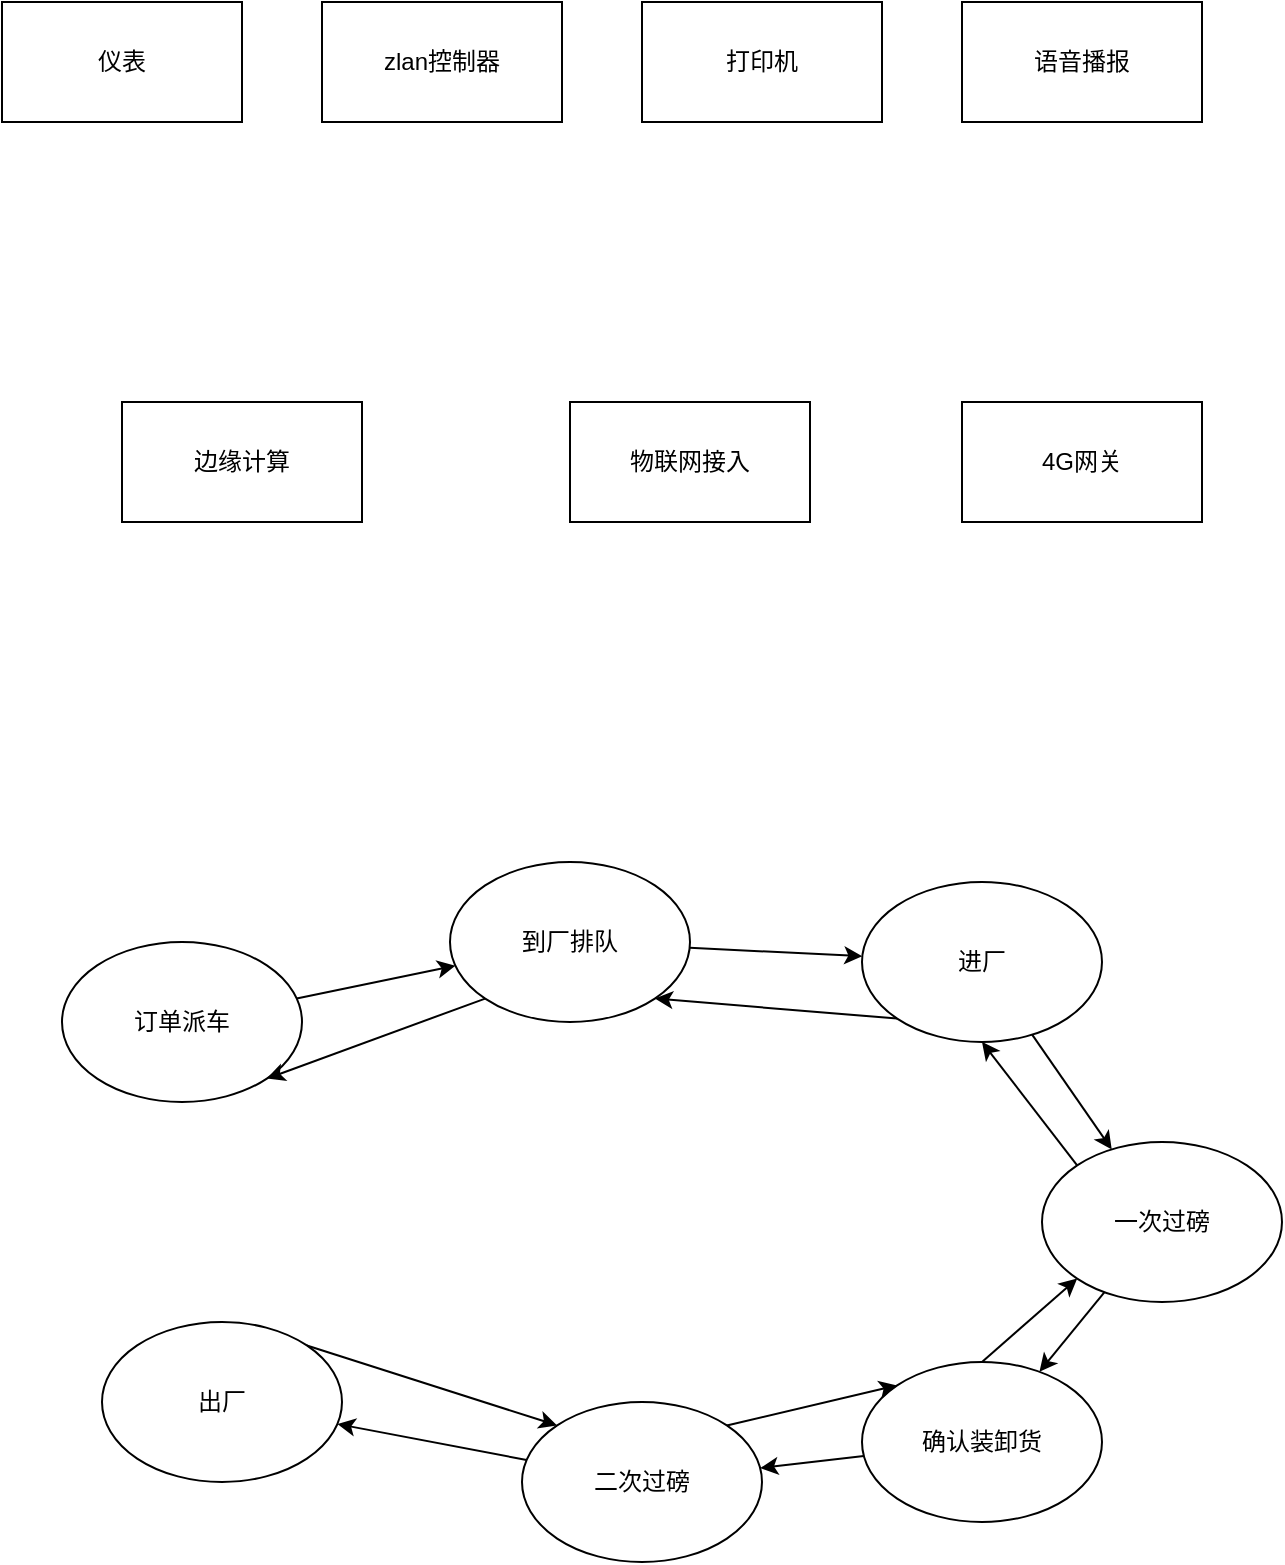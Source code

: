 <mxfile version="14.1.2" type="github">
  <diagram id="4koq1ry8QN4cBAjfcAJF" name="Page-1">
    <mxGraphModel dx="900" dy="621" grid="1" gridSize="10" guides="1" tooltips="1" connect="1" arrows="1" fold="1" page="1" pageScale="1" pageWidth="827" pageHeight="1169" math="0" shadow="0">
      <root>
        <mxCell id="0" />
        <mxCell id="1" parent="0" />
        <mxCell id="8ZB1UldE_h4zuUQrVRv0-1" value="仪表" style="rounded=0;whiteSpace=wrap;html=1;" vertex="1" parent="1">
          <mxGeometry x="70" y="200" width="120" height="60" as="geometry" />
        </mxCell>
        <mxCell id="8ZB1UldE_h4zuUQrVRv0-2" value="zlan控制器" style="rounded=0;whiteSpace=wrap;html=1;" vertex="1" parent="1">
          <mxGeometry x="230" y="200" width="120" height="60" as="geometry" />
        </mxCell>
        <mxCell id="8ZB1UldE_h4zuUQrVRv0-3" value="打印机" style="rounded=0;whiteSpace=wrap;html=1;" vertex="1" parent="1">
          <mxGeometry x="390" y="200" width="120" height="60" as="geometry" />
        </mxCell>
        <mxCell id="8ZB1UldE_h4zuUQrVRv0-4" value="语音播报" style="rounded=0;whiteSpace=wrap;html=1;" vertex="1" parent="1">
          <mxGeometry x="550" y="200" width="120" height="60" as="geometry" />
        </mxCell>
        <mxCell id="8ZB1UldE_h4zuUQrVRv0-5" value="4G网关" style="rounded=0;whiteSpace=wrap;html=1;" vertex="1" parent="1">
          <mxGeometry x="550" y="400" width="120" height="60" as="geometry" />
        </mxCell>
        <mxCell id="8ZB1UldE_h4zuUQrVRv0-6" value="边缘计算" style="rounded=0;whiteSpace=wrap;html=1;" vertex="1" parent="1">
          <mxGeometry x="130" y="400" width="120" height="60" as="geometry" />
        </mxCell>
        <mxCell id="8ZB1UldE_h4zuUQrVRv0-7" value="物联网接入" style="rounded=0;whiteSpace=wrap;html=1;" vertex="1" parent="1">
          <mxGeometry x="354" y="400" width="120" height="60" as="geometry" />
        </mxCell>
        <mxCell id="8ZB1UldE_h4zuUQrVRv0-10" value="" style="rounded=0;orthogonalLoop=1;jettySize=auto;html=1;" edge="1" parent="1" source="8ZB1UldE_h4zuUQrVRv0-8" target="8ZB1UldE_h4zuUQrVRv0-9">
          <mxGeometry relative="1" as="geometry" />
        </mxCell>
        <mxCell id="8ZB1UldE_h4zuUQrVRv0-8" value="订单派车" style="ellipse;whiteSpace=wrap;html=1;" vertex="1" parent="1">
          <mxGeometry x="100" y="670" width="120" height="80" as="geometry" />
        </mxCell>
        <mxCell id="8ZB1UldE_h4zuUQrVRv0-12" value="" style="edgeStyle=none;rounded=0;orthogonalLoop=1;jettySize=auto;html=1;" edge="1" parent="1" source="8ZB1UldE_h4zuUQrVRv0-9" target="8ZB1UldE_h4zuUQrVRv0-11">
          <mxGeometry relative="1" as="geometry" />
        </mxCell>
        <mxCell id="8ZB1UldE_h4zuUQrVRv0-25" style="edgeStyle=none;rounded=0;orthogonalLoop=1;jettySize=auto;html=1;exitX=0;exitY=1;exitDx=0;exitDy=0;entryX=1;entryY=1;entryDx=0;entryDy=0;" edge="1" parent="1" source="8ZB1UldE_h4zuUQrVRv0-9" target="8ZB1UldE_h4zuUQrVRv0-8">
          <mxGeometry relative="1" as="geometry" />
        </mxCell>
        <mxCell id="8ZB1UldE_h4zuUQrVRv0-9" value="到厂排队" style="ellipse;whiteSpace=wrap;html=1;" vertex="1" parent="1">
          <mxGeometry x="294" y="630" width="120" height="80" as="geometry" />
        </mxCell>
        <mxCell id="8ZB1UldE_h4zuUQrVRv0-14" value="" style="edgeStyle=none;rounded=0;orthogonalLoop=1;jettySize=auto;html=1;" edge="1" parent="1" source="8ZB1UldE_h4zuUQrVRv0-11" target="8ZB1UldE_h4zuUQrVRv0-13">
          <mxGeometry relative="1" as="geometry" />
        </mxCell>
        <mxCell id="8ZB1UldE_h4zuUQrVRv0-24" style="edgeStyle=none;rounded=0;orthogonalLoop=1;jettySize=auto;html=1;exitX=0;exitY=1;exitDx=0;exitDy=0;entryX=1;entryY=1;entryDx=0;entryDy=0;" edge="1" parent="1" source="8ZB1UldE_h4zuUQrVRv0-11" target="8ZB1UldE_h4zuUQrVRv0-9">
          <mxGeometry relative="1" as="geometry" />
        </mxCell>
        <mxCell id="8ZB1UldE_h4zuUQrVRv0-11" value="进厂" style="ellipse;whiteSpace=wrap;html=1;" vertex="1" parent="1">
          <mxGeometry x="500" y="640" width="120" height="80" as="geometry" />
        </mxCell>
        <mxCell id="8ZB1UldE_h4zuUQrVRv0-16" value="" style="edgeStyle=none;rounded=0;orthogonalLoop=1;jettySize=auto;html=1;" edge="1" parent="1" source="8ZB1UldE_h4zuUQrVRv0-13" target="8ZB1UldE_h4zuUQrVRv0-15">
          <mxGeometry relative="1" as="geometry" />
        </mxCell>
        <mxCell id="8ZB1UldE_h4zuUQrVRv0-23" style="edgeStyle=none;rounded=0;orthogonalLoop=1;jettySize=auto;html=1;exitX=0;exitY=0;exitDx=0;exitDy=0;entryX=0.5;entryY=1;entryDx=0;entryDy=0;" edge="1" parent="1" source="8ZB1UldE_h4zuUQrVRv0-13" target="8ZB1UldE_h4zuUQrVRv0-11">
          <mxGeometry relative="1" as="geometry" />
        </mxCell>
        <mxCell id="8ZB1UldE_h4zuUQrVRv0-13" value="一次过磅" style="ellipse;whiteSpace=wrap;html=1;" vertex="1" parent="1">
          <mxGeometry x="590" y="770" width="120" height="80" as="geometry" />
        </mxCell>
        <mxCell id="8ZB1UldE_h4zuUQrVRv0-18" value="" style="edgeStyle=none;rounded=0;orthogonalLoop=1;jettySize=auto;html=1;" edge="1" parent="1" source="8ZB1UldE_h4zuUQrVRv0-15" target="8ZB1UldE_h4zuUQrVRv0-17">
          <mxGeometry relative="1" as="geometry" />
        </mxCell>
        <mxCell id="8ZB1UldE_h4zuUQrVRv0-22" style="edgeStyle=none;rounded=0;orthogonalLoop=1;jettySize=auto;html=1;exitX=0.5;exitY=0;exitDx=0;exitDy=0;entryX=0;entryY=1;entryDx=0;entryDy=0;" edge="1" parent="1" source="8ZB1UldE_h4zuUQrVRv0-15" target="8ZB1UldE_h4zuUQrVRv0-13">
          <mxGeometry relative="1" as="geometry" />
        </mxCell>
        <mxCell id="8ZB1UldE_h4zuUQrVRv0-15" value="确认装卸货" style="ellipse;whiteSpace=wrap;html=1;" vertex="1" parent="1">
          <mxGeometry x="500" y="880" width="120" height="80" as="geometry" />
        </mxCell>
        <mxCell id="8ZB1UldE_h4zuUQrVRv0-20" value="" style="edgeStyle=none;rounded=0;orthogonalLoop=1;jettySize=auto;html=1;" edge="1" parent="1" source="8ZB1UldE_h4zuUQrVRv0-17" target="8ZB1UldE_h4zuUQrVRv0-19">
          <mxGeometry relative="1" as="geometry" />
        </mxCell>
        <mxCell id="8ZB1UldE_h4zuUQrVRv0-21" style="edgeStyle=none;rounded=0;orthogonalLoop=1;jettySize=auto;html=1;exitX=1;exitY=0;exitDx=0;exitDy=0;entryX=0;entryY=0;entryDx=0;entryDy=0;" edge="1" parent="1" source="8ZB1UldE_h4zuUQrVRv0-17" target="8ZB1UldE_h4zuUQrVRv0-15">
          <mxGeometry relative="1" as="geometry" />
        </mxCell>
        <mxCell id="8ZB1UldE_h4zuUQrVRv0-17" value="二次过磅" style="ellipse;whiteSpace=wrap;html=1;" vertex="1" parent="1">
          <mxGeometry x="330" y="900" width="120" height="80" as="geometry" />
        </mxCell>
        <mxCell id="8ZB1UldE_h4zuUQrVRv0-26" style="edgeStyle=none;rounded=0;orthogonalLoop=1;jettySize=auto;html=1;exitX=1;exitY=0;exitDx=0;exitDy=0;entryX=0;entryY=0;entryDx=0;entryDy=0;" edge="1" parent="1" source="8ZB1UldE_h4zuUQrVRv0-19" target="8ZB1UldE_h4zuUQrVRv0-17">
          <mxGeometry relative="1" as="geometry" />
        </mxCell>
        <mxCell id="8ZB1UldE_h4zuUQrVRv0-19" value="出厂" style="ellipse;whiteSpace=wrap;html=1;" vertex="1" parent="1">
          <mxGeometry x="120" y="860" width="120" height="80" as="geometry" />
        </mxCell>
      </root>
    </mxGraphModel>
  </diagram>
</mxfile>
